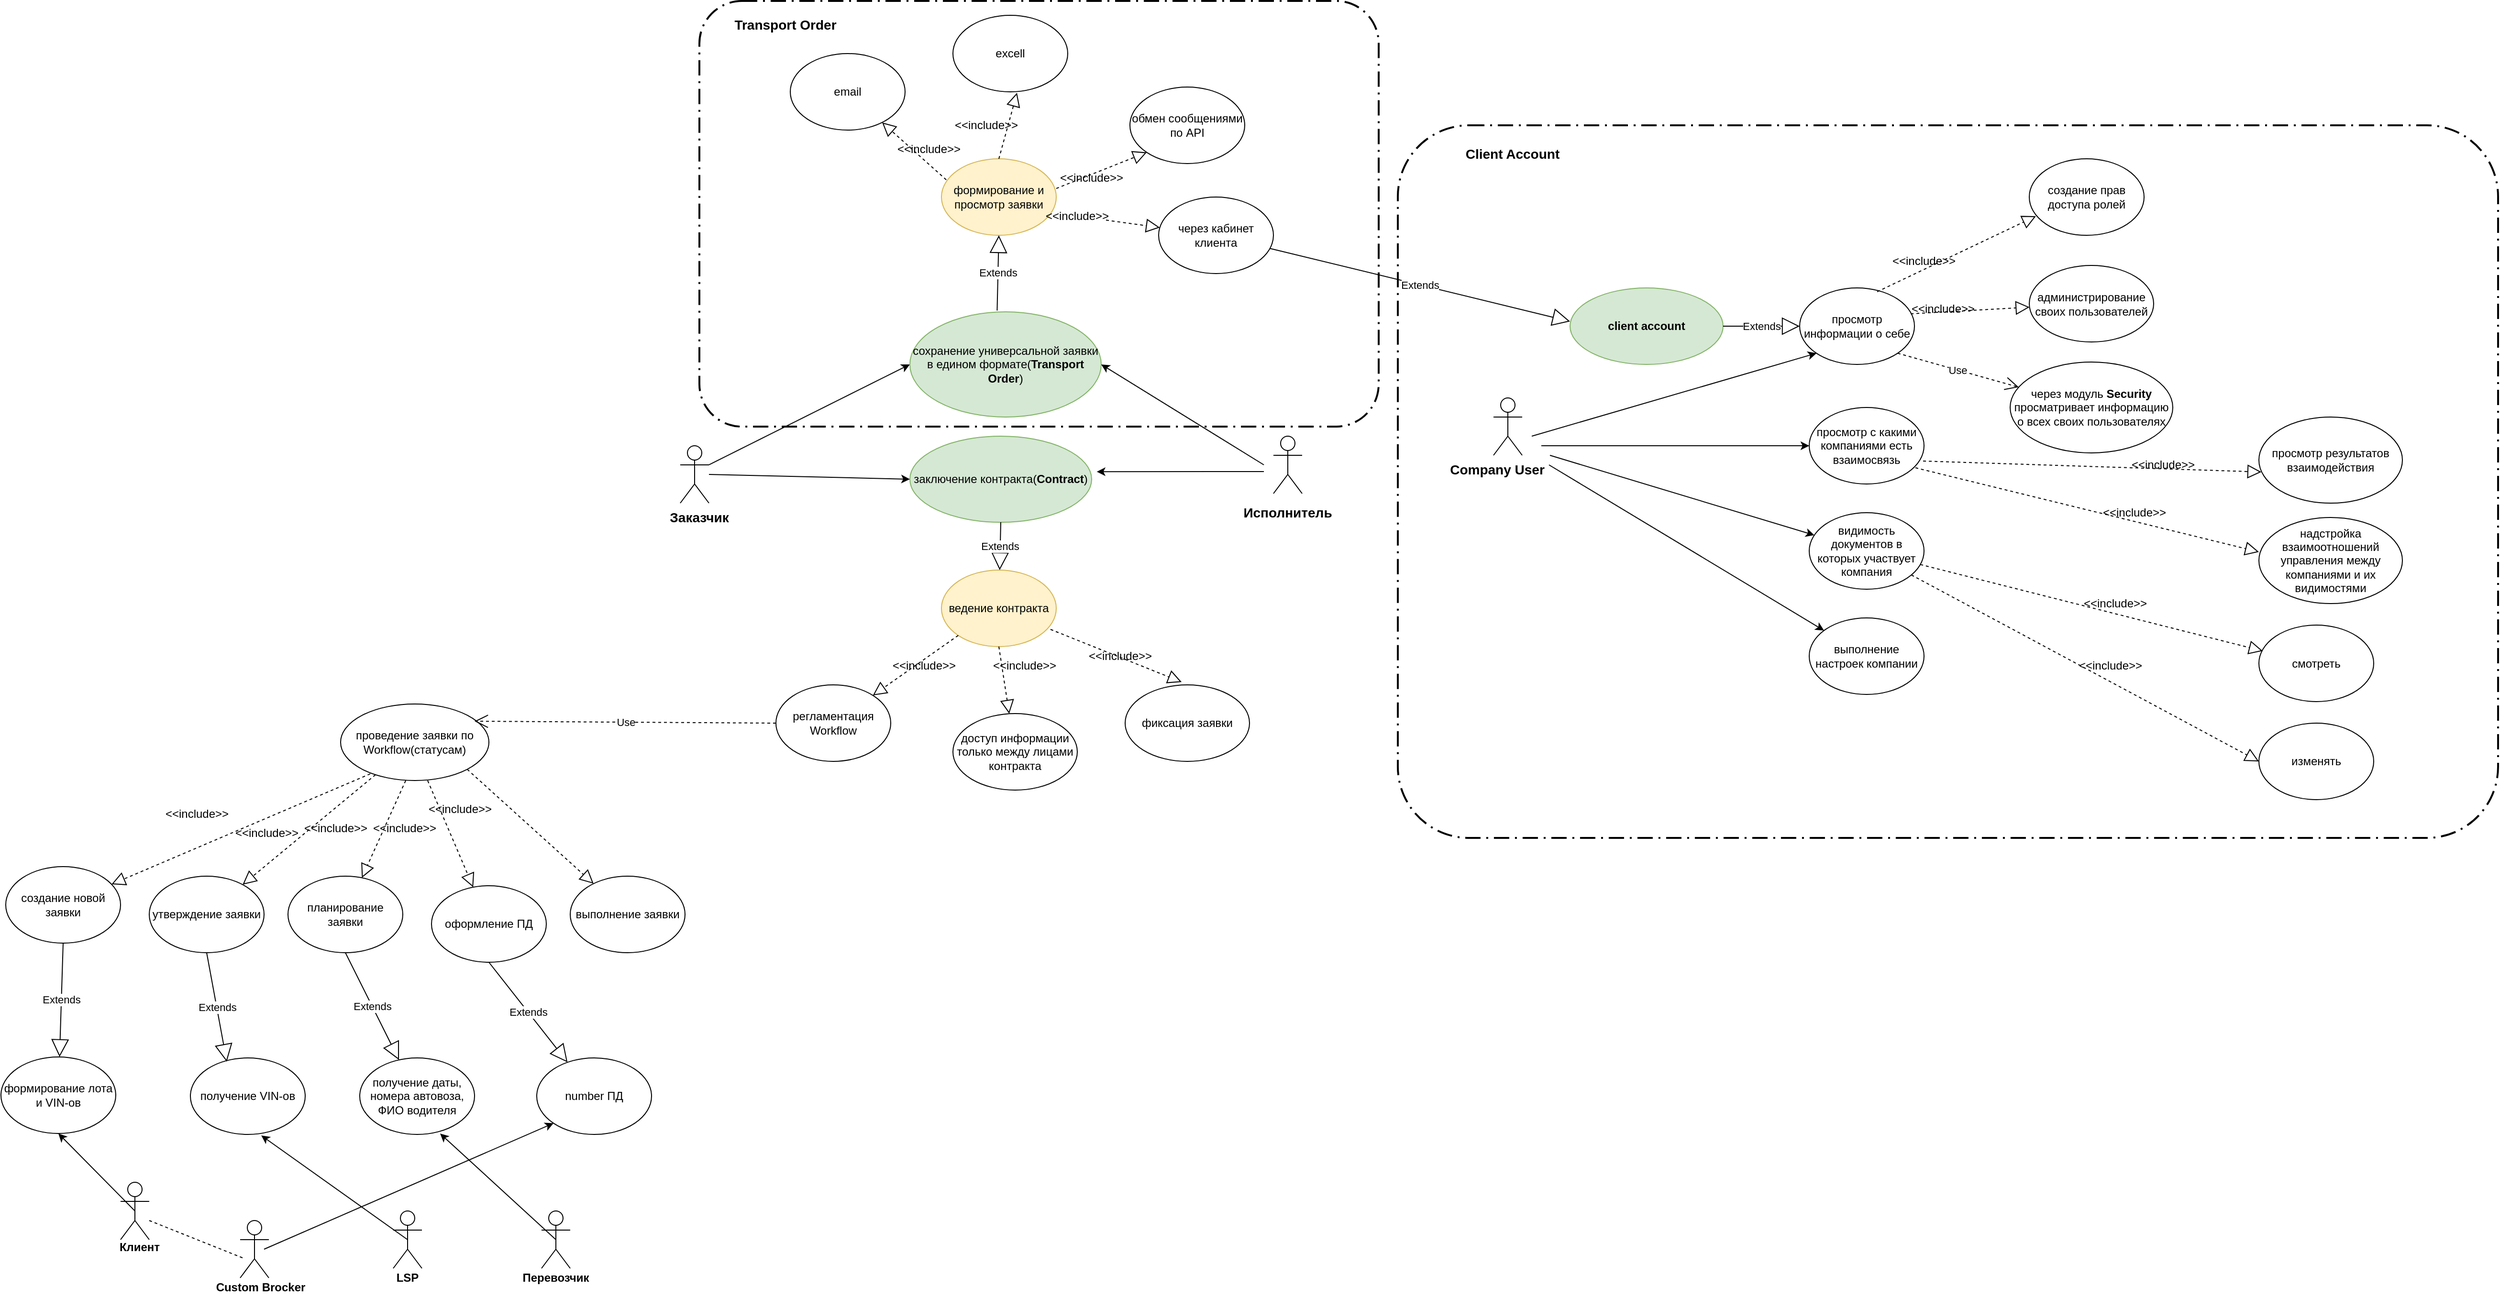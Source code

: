 <mxfile pages="1" version="11.2.4" type="github"><diagram id="C6Fg2NXUSFVUygiS9ZsN" name="Page-1"><mxGraphModel dx="2249" dy="1916" grid="1" gridSize="10" guides="1" tooltips="1" connect="1" arrows="1" fold="1" page="1" pageScale="1" pageWidth="827" pageHeight="1169" math="0" shadow="0"><root><mxCell id="0"/><mxCell id="1" parent="0"/><mxCell id="0U8aigHpky5K89LQjDXN-1" value="Actor" style="shape=umlActor;verticalLabelPosition=bottom;labelBackgroundColor=#ffffff;verticalAlign=top;html=1;outlineConnect=0;noLabel=1;" parent="1" vertex="1"><mxGeometry x="80" y="140" width="30" height="60" as="geometry"/></mxCell><mxCell id="0U8aigHpky5K89LQjDXN-2" value="Actor" style="shape=umlActor;verticalLabelPosition=bottom;labelBackgroundColor=#ffffff;verticalAlign=top;html=1;outlineConnect=0;noLabel=1;" parent="1" vertex="1"><mxGeometry x="700" y="130" width="30" height="60" as="geometry"/></mxCell><mxCell id="0U8aigHpky5K89LQjDXN-4" value="&lt;b&gt;&lt;font style=&quot;font-size: 14px&quot;&gt;Заказчик&lt;/font&gt;&lt;/b&gt;" style="text;html=1;strokeColor=none;fillColor=none;align=center;verticalAlign=middle;whiteSpace=wrap;rounded=0;" parent="1" vertex="1"><mxGeometry x="80" y="205" width="40" height="20" as="geometry"/></mxCell><mxCell id="0U8aigHpky5K89LQjDXN-5" value="&lt;font style=&quot;font-size: 14px&quot;&gt;&lt;b&gt;Исполнитель&lt;/b&gt;&lt;/font&gt;" style="text;html=1;strokeColor=none;fillColor=none;align=center;verticalAlign=middle;whiteSpace=wrap;rounded=0;" parent="1" vertex="1"><mxGeometry x="695" y="200" width="40" height="20" as="geometry"/></mxCell><mxCell id="0U8aigHpky5K89LQjDXN-6" value="заключение контракта(&lt;b&gt;Contract&lt;/b&gt;)" style="ellipse;whiteSpace=wrap;html=1;fillColor=#d5e8d4;strokeColor=#82b366;" parent="1" vertex="1"><mxGeometry x="320" y="130" width="190" height="90" as="geometry"/></mxCell><mxCell id="0U8aigHpky5K89LQjDXN-7" value="" style="endArrow=classic;html=1;entryX=0;entryY=0.5;entryDx=0;entryDy=0;" parent="1" target="0U8aigHpky5K89LQjDXN-6" edge="1"><mxGeometry width="50" height="50" relative="1" as="geometry"><mxPoint x="110" y="170" as="sourcePoint"/><mxPoint x="290" y="150" as="targetPoint"/></mxGeometry></mxCell><mxCell id="0U8aigHpky5K89LQjDXN-8" value="" style="endArrow=classic;html=1;entryX=1.028;entryY=0.413;entryDx=0;entryDy=0;entryPerimeter=0;" parent="1" target="0U8aigHpky5K89LQjDXN-6" edge="1"><mxGeometry width="50" height="50" relative="1" as="geometry"><mxPoint x="690" y="167" as="sourcePoint"/><mxPoint x="580" y="140" as="targetPoint"/></mxGeometry></mxCell><mxCell id="0U8aigHpky5K89LQjDXN-9" value="ведение контракта" style="ellipse;whiteSpace=wrap;html=1;fillColor=#fff2cc;strokeColor=#d6b656;" parent="1" vertex="1"><mxGeometry x="353" y="270" width="120" height="80" as="geometry"/></mxCell><mxCell id="0U8aigHpky5K89LQjDXN-11" value="регламентация Workflow" style="ellipse;whiteSpace=wrap;html=1;" parent="1" vertex="1"><mxGeometry x="180" y="390" width="120" height="80" as="geometry"/></mxCell><mxCell id="0U8aigHpky5K89LQjDXN-14" value="доступ информации только между лицами контракта" style="ellipse;whiteSpace=wrap;html=1;" parent="1" vertex="1"><mxGeometry x="365" y="420" width="130" height="80" as="geometry"/></mxCell><mxCell id="0U8aigHpky5K89LQjDXN-16" value="" style="endArrow=classic;html=1;exitX=1;exitY=0.333;exitDx=0;exitDy=0;exitPerimeter=0;entryX=0;entryY=0.5;entryDx=0;entryDy=0;" parent="1" source="0U8aigHpky5K89LQjDXN-1" target="0U8aigHpky5K89LQjDXN-17" edge="1"><mxGeometry width="50" height="50" relative="1" as="geometry"><mxPoint x="230" y="100" as="sourcePoint"/><mxPoint x="280" y="50" as="targetPoint"/></mxGeometry></mxCell><mxCell id="0U8aigHpky5K89LQjDXN-17" value="сохранение универсальной заявки в едином формате(&lt;b&gt;Transport Order&lt;/b&gt;)" style="ellipse;whiteSpace=wrap;html=1;fillColor=#d5e8d4;strokeColor=#82b366;" parent="1" vertex="1"><mxGeometry x="320" width="200" height="110" as="geometry"/></mxCell><mxCell id="0U8aigHpky5K89LQjDXN-19" value="" style="endArrow=classic;html=1;entryX=1;entryY=0.5;entryDx=0;entryDy=0;" parent="1" target="0U8aigHpky5K89LQjDXN-17" edge="1"><mxGeometry width="50" height="50" relative="1" as="geometry"><mxPoint x="690" y="160" as="sourcePoint"/><mxPoint x="510" y="80" as="targetPoint"/></mxGeometry></mxCell><mxCell id="0U8aigHpky5K89LQjDXN-21" value="формирование и просмотр заявки" style="ellipse;whiteSpace=wrap;html=1;fillColor=#fff2cc;strokeColor=#d6b656;" parent="1" vertex="1"><mxGeometry x="353" y="-160" width="120" height="80" as="geometry"/></mxCell><mxCell id="0U8aigHpky5K89LQjDXN-25" value="email" style="ellipse;whiteSpace=wrap;html=1;" parent="1" vertex="1"><mxGeometry x="195" y="-270" width="120" height="80" as="geometry"/></mxCell><mxCell id="0U8aigHpky5K89LQjDXN-26" value="excell" style="ellipse;whiteSpace=wrap;html=1;" parent="1" vertex="1"><mxGeometry x="365" y="-310" width="120" height="80" as="geometry"/></mxCell><mxCell id="0U8aigHpky5K89LQjDXN-27" value="обмен сообщениями по API" style="ellipse;whiteSpace=wrap;html=1;" parent="1" vertex="1"><mxGeometry x="550" y="-235" width="120" height="80" as="geometry"/></mxCell><mxCell id="0U8aigHpky5K89LQjDXN-31" value="&amp;lt;&amp;lt;include&amp;gt;&amp;gt;" style="text;html=1;strokeColor=none;fillColor=none;align=center;verticalAlign=middle;whiteSpace=wrap;rounded=0;" parent="1" vertex="1"><mxGeometry x="320" y="-180" width="40" height="20" as="geometry"/></mxCell><mxCell id="0U8aigHpky5K89LQjDXN-32" value="&amp;lt;&amp;lt;include&amp;gt;&amp;gt;" style="text;html=1;strokeColor=none;fillColor=none;align=center;verticalAlign=middle;whiteSpace=wrap;rounded=0;" parent="1" vertex="1"><mxGeometry x="490" y="-150" width="40" height="20" as="geometry"/></mxCell><mxCell id="0U8aigHpky5K89LQjDXN-30" value="&amp;lt;&amp;lt;include&amp;gt;&amp;gt;" style="text;html=1;strokeColor=none;fillColor=none;align=center;verticalAlign=middle;whiteSpace=wrap;rounded=0;" parent="1" vertex="1"><mxGeometry x="380" y="-205" width="40" height="20" as="geometry"/></mxCell><mxCell id="0U8aigHpky5K89LQjDXN-34" value="&amp;lt;&amp;lt;include&amp;gt;&amp;gt;" style="text;html=1;strokeColor=none;fillColor=none;align=center;verticalAlign=middle;whiteSpace=wrap;rounded=0;" parent="1" vertex="1"><mxGeometry x="315" y="360" width="40" height="20" as="geometry"/></mxCell><mxCell id="0U8aigHpky5K89LQjDXN-35" value="&amp;lt;&amp;lt;include&amp;gt;&amp;gt;" style="text;html=1;strokeColor=none;fillColor=none;align=center;verticalAlign=middle;whiteSpace=wrap;rounded=0;" parent="1" vertex="1"><mxGeometry x="420" y="360" width="40" height="20" as="geometry"/></mxCell><mxCell id="0U8aigHpky5K89LQjDXN-48" value="&lt;span style=&quot;white-space: normal&quot;&gt;проведение заявки по Workflow(статусам)&lt;/span&gt;" style="ellipse;whiteSpace=wrap;html=1;" parent="1" vertex="1"><mxGeometry x="-275" y="410" width="155" height="80" as="geometry"/></mxCell><mxCell id="0U8aigHpky5K89LQjDXN-50" value="фиксация заявки" style="ellipse;whiteSpace=wrap;html=1;" parent="1" vertex="1"><mxGeometry x="545" y="390" width="130" height="80" as="geometry"/></mxCell><mxCell id="0U8aigHpky5K89LQjDXN-51" value="&amp;lt;&amp;lt;include&amp;gt;&amp;gt;" style="text;html=1;strokeColor=none;fillColor=none;align=center;verticalAlign=middle;whiteSpace=wrap;rounded=0;" parent="1" vertex="1"><mxGeometry x="520" y="350" width="40" height="20" as="geometry"/></mxCell><mxCell id="0U8aigHpky5K89LQjDXN-61" value="Use" style="endArrow=open;endSize=12;dashed=1;html=1;exitX=0;exitY=0.5;exitDx=0;exitDy=0;entryX=0.903;entryY=0.225;entryDx=0;entryDy=0;entryPerimeter=0;" parent="1" source="0U8aigHpky5K89LQjDXN-11" target="0U8aigHpky5K89LQjDXN-48" edge="1"><mxGeometry width="160" relative="1" as="geometry"><mxPoint x="390" y="690" as="sourcePoint"/><mxPoint x="120" y="500" as="targetPoint"/></mxGeometry></mxCell><mxCell id="0U8aigHpky5K89LQjDXN-69" value="" style="endArrow=block;dashed=1;endFill=0;endSize=12;html=1;exitX=0.5;exitY=1;exitDx=0;exitDy=0;" parent="1" source="0U8aigHpky5K89LQjDXN-9" target="0U8aigHpky5K89LQjDXN-14" edge="1"><mxGeometry width="160" relative="1" as="geometry"><mxPoint x="450" y="370" as="sourcePoint"/><mxPoint x="610" y="370" as="targetPoint"/></mxGeometry></mxCell><mxCell id="0U8aigHpky5K89LQjDXN-71" value="" style="endArrow=block;dashed=1;endFill=0;endSize=12;html=1;exitX=0;exitY=1;exitDx=0;exitDy=0;" parent="1" source="0U8aigHpky5K89LQjDXN-9" target="0U8aigHpky5K89LQjDXN-11" edge="1"><mxGeometry width="160" relative="1" as="geometry"><mxPoint x="230" y="340" as="sourcePoint"/><mxPoint x="390" y="340" as="targetPoint"/></mxGeometry></mxCell><mxCell id="0U8aigHpky5K89LQjDXN-75" value="Extends" style="endArrow=block;endSize=16;endFill=0;html=1;exitX=0.456;exitY=-0.012;exitDx=0;exitDy=0;exitPerimeter=0;entryX=0.5;entryY=1;entryDx=0;entryDy=0;" parent="1" source="0U8aigHpky5K89LQjDXN-17" target="0U8aigHpky5K89LQjDXN-21" edge="1"><mxGeometry width="160" relative="1" as="geometry"><mxPoint x="430" y="-20" as="sourcePoint"/><mxPoint x="590" y="-20" as="targetPoint"/></mxGeometry></mxCell><mxCell id="0U8aigHpky5K89LQjDXN-76" value="Extends" style="endArrow=block;endSize=16;endFill=0;html=1;exitX=0.5;exitY=1;exitDx=0;exitDy=0;" parent="1" source="0U8aigHpky5K89LQjDXN-6" target="0U8aigHpky5K89LQjDXN-9" edge="1"><mxGeometry width="160" relative="1" as="geometry"><mxPoint x="480" y="250" as="sourcePoint"/><mxPoint x="640" y="250" as="targetPoint"/></mxGeometry></mxCell><mxCell id="0U8aigHpky5K89LQjDXN-77" value="" style="endArrow=block;dashed=1;endFill=0;endSize=12;html=1;exitX=1;exitY=0.388;exitDx=0;exitDy=0;exitPerimeter=0;entryX=0;entryY=1;entryDx=0;entryDy=0;" parent="1" source="0U8aigHpky5K89LQjDXN-21" target="0U8aigHpky5K89LQjDXN-27" edge="1"><mxGeometry width="160" relative="1" as="geometry"><mxPoint x="550" y="-80" as="sourcePoint"/><mxPoint x="710" y="-80" as="targetPoint"/></mxGeometry></mxCell><mxCell id="0U8aigHpky5K89LQjDXN-78" value="" style="endArrow=block;dashed=1;endFill=0;endSize=12;html=1;exitX=0.5;exitY=0;exitDx=0;exitDy=0;entryX=0.558;entryY=1.013;entryDx=0;entryDy=0;entryPerimeter=0;" parent="1" source="0U8aigHpky5K89LQjDXN-21" target="0U8aigHpky5K89LQjDXN-26" edge="1"><mxGeometry width="160" relative="1" as="geometry"><mxPoint x="460" y="-190" as="sourcePoint"/><mxPoint x="620" y="-190" as="targetPoint"/></mxGeometry></mxCell><mxCell id="0U8aigHpky5K89LQjDXN-84" value="планирование заявки" style="ellipse;whiteSpace=wrap;html=1;" parent="1" vertex="1"><mxGeometry x="-330" y="590" width="120" height="80" as="geometry"/></mxCell><mxCell id="0U8aigHpky5K89LQjDXN-86" value="утверждение заявки" style="ellipse;whiteSpace=wrap;html=1;" parent="1" vertex="1"><mxGeometry x="-475" y="590" width="120" height="80" as="geometry"/></mxCell><mxCell id="0U8aigHpky5K89LQjDXN-87" value="оформление ПД" style="ellipse;whiteSpace=wrap;html=1;" parent="1" vertex="1"><mxGeometry x="-180" y="600" width="120" height="80" as="geometry"/></mxCell><mxCell id="0U8aigHpky5K89LQjDXN-90" value="создание новой заявки" style="ellipse;whiteSpace=wrap;html=1;" parent="1" vertex="1"><mxGeometry x="-625" y="580" width="120" height="80" as="geometry"/></mxCell><mxCell id="0U8aigHpky5K89LQjDXN-92" value="выполнение заявки" style="ellipse;whiteSpace=wrap;html=1;" parent="1" vertex="1"><mxGeometry x="-35" y="590" width="120" height="80" as="geometry"/></mxCell><mxCell id="0U8aigHpky5K89LQjDXN-93" value="" style="endArrow=block;dashed=1;endFill=0;endSize=12;html=1;exitX=0.95;exitY=0.775;exitDx=0;exitDy=0;exitPerimeter=0;entryX=0.454;entryY=-0.037;entryDx=0;entryDy=0;entryPerimeter=0;" parent="1" source="0U8aigHpky5K89LQjDXN-9" target="0U8aigHpky5K89LQjDXN-50" edge="1"><mxGeometry width="160" relative="1" as="geometry"><mxPoint x="510" y="360" as="sourcePoint"/><mxPoint x="670" y="360" as="targetPoint"/></mxGeometry></mxCell><mxCell id="0U8aigHpky5K89LQjDXN-94" value="Actor" style="shape=umlActor;verticalLabelPosition=bottom;labelBackgroundColor=#ffffff;verticalAlign=top;html=1;noLabel=1;" parent="1" vertex="1"><mxGeometry x="-505" y="910" width="30" height="60" as="geometry"/></mxCell><mxCell id="0U8aigHpky5K89LQjDXN-95" value="Actor" style="shape=umlActor;verticalLabelPosition=bottom;labelBackgroundColor=#ffffff;verticalAlign=top;html=1;noLabel=1;" parent="1" vertex="1"><mxGeometry x="-220" y="940" width="30" height="60" as="geometry"/></mxCell><mxCell id="0U8aigHpky5K89LQjDXN-96" value="Actor" style="shape=umlActor;verticalLabelPosition=bottom;labelBackgroundColor=#ffffff;verticalAlign=top;html=1;noLabel=1;" parent="1" vertex="1"><mxGeometry x="-65" y="940" width="30" height="60" as="geometry"/></mxCell><mxCell id="0U8aigHpky5K89LQjDXN-97" value="&lt;b&gt;Клиент&lt;/b&gt;" style="text;html=1;strokeColor=none;fillColor=none;align=center;verticalAlign=middle;whiteSpace=wrap;rounded=0;" parent="1" vertex="1"><mxGeometry x="-535" y="968" width="100" height="20" as="geometry"/></mxCell><mxCell id="0U8aigHpky5K89LQjDXN-98" value="&lt;b&gt;LSP&lt;/b&gt;" style="text;html=1;strokeColor=none;fillColor=none;align=center;verticalAlign=middle;whiteSpace=wrap;rounded=0;" parent="1" vertex="1"><mxGeometry x="-230" y="1000" width="50" height="20" as="geometry"/></mxCell><mxCell id="0U8aigHpky5K89LQjDXN-99" value="&lt;b&gt;Перевозчик&lt;/b&gt;" style="text;html=1;strokeColor=none;fillColor=none;align=center;verticalAlign=middle;whiteSpace=wrap;rounded=0;" parent="1" vertex="1"><mxGeometry x="-85" y="1000" width="70" height="20" as="geometry"/></mxCell><mxCell id="0U8aigHpky5K89LQjDXN-101" value="формирование лота и VIN-ов" style="ellipse;whiteSpace=wrap;html=1;" parent="1" vertex="1"><mxGeometry x="-630" y="779" width="120" height="80" as="geometry"/></mxCell><mxCell id="0U8aigHpky5K89LQjDXN-102" value="Extends" style="endArrow=block;endSize=16;endFill=0;html=1;exitX=0.5;exitY=1;exitDx=0;exitDy=0;" parent="1" source="0U8aigHpky5K89LQjDXN-90" target="0U8aigHpky5K89LQjDXN-101" edge="1"><mxGeometry width="160" relative="1" as="geometry"><mxPoint x="-585" y="740" as="sourcePoint"/><mxPoint x="-425" y="740" as="targetPoint"/></mxGeometry></mxCell><mxCell id="0U8aigHpky5K89LQjDXN-106" value="" style="endArrow=classic;html=1;entryX=0.5;entryY=1;entryDx=0;entryDy=0;exitX=0.5;exitY=0.5;exitDx=0;exitDy=0;exitPerimeter=0;" parent="1" source="0U8aigHpky5K89LQjDXN-94" target="0U8aigHpky5K89LQjDXN-101" edge="1"><mxGeometry width="50" height="50" relative="1" as="geometry"><mxPoint x="-505" y="1000" as="sourcePoint"/><mxPoint x="-555" y="950" as="targetPoint"/></mxGeometry></mxCell><mxCell id="0U8aigHpky5K89LQjDXN-111" value="получение VIN-ов" style="ellipse;whiteSpace=wrap;html=1;" parent="1" vertex="1"><mxGeometry x="-432" y="780" width="120" height="80" as="geometry"/></mxCell><mxCell id="0U8aigHpky5K89LQjDXN-112" value="" style="endArrow=classic;html=1;entryX=0.617;entryY=1.013;entryDx=0;entryDy=0;entryPerimeter=0;exitX=0.5;exitY=0.5;exitDx=0;exitDy=0;exitPerimeter=0;" parent="1" source="0U8aigHpky5K89LQjDXN-95" target="0U8aigHpky5K89LQjDXN-111" edge="1"><mxGeometry width="50" height="50" relative="1" as="geometry"><mxPoint x="-245" y="970" as="sourcePoint"/><mxPoint x="-355" y="920" as="targetPoint"/></mxGeometry></mxCell><mxCell id="0U8aigHpky5K89LQjDXN-113" value="Extends" style="endArrow=block;endSize=16;endFill=0;html=1;exitX=0.5;exitY=1;exitDx=0;exitDy=0;entryX=0.317;entryY=0.05;entryDx=0;entryDy=0;entryPerimeter=0;" parent="1" source="0U8aigHpky5K89LQjDXN-86" target="0U8aigHpky5K89LQjDXN-111" edge="1"><mxGeometry width="160" relative="1" as="geometry"><mxPoint x="-135" y="800" as="sourcePoint"/><mxPoint x="-138.742" y="919.009" as="targetPoint"/></mxGeometry></mxCell><mxCell id="0U8aigHpky5K89LQjDXN-114" value="получение даты, номера автовоза, ФИО водителя" style="ellipse;whiteSpace=wrap;html=1;" parent="1" vertex="1"><mxGeometry x="-255" y="780" width="120" height="80" as="geometry"/></mxCell><mxCell id="0U8aigHpky5K89LQjDXN-115" value="Extends" style="endArrow=block;endSize=16;endFill=0;html=1;exitX=0.5;exitY=1;exitDx=0;exitDy=0;" parent="1" source="0U8aigHpky5K89LQjDXN-84" target="0U8aigHpky5K89LQjDXN-114" edge="1"><mxGeometry width="160" relative="1" as="geometry"><mxPoint x="-255" y="750" as="sourcePoint"/><mxPoint x="-95" y="750" as="targetPoint"/></mxGeometry></mxCell><mxCell id="0U8aigHpky5K89LQjDXN-116" value="" style="endArrow=classic;html=1;entryX=0.7;entryY=0.988;entryDx=0;entryDy=0;entryPerimeter=0;exitX=0.5;exitY=0.5;exitDx=0;exitDy=0;exitPerimeter=0;" parent="1" source="0U8aigHpky5K89LQjDXN-96" target="0U8aigHpky5K89LQjDXN-114" edge="1"><mxGeometry width="50" height="50" relative="1" as="geometry"><mxPoint x="-55" y="1010" as="sourcePoint"/><mxPoint x="-115" y="950" as="targetPoint"/></mxGeometry></mxCell><mxCell id="0U8aigHpky5K89LQjDXN-117" value="Actor" style="shape=umlActor;verticalLabelPosition=bottom;labelBackgroundColor=#ffffff;verticalAlign=top;html=1;noLabel=1;" parent="1" vertex="1"><mxGeometry x="-380" y="950" width="30" height="60" as="geometry"/></mxCell><mxCell id="0U8aigHpky5K89LQjDXN-124" value="" style="endArrow=none;dashed=1;html=1;" parent="1" edge="1"><mxGeometry width="50" height="50" relative="1" as="geometry"><mxPoint x="-475" y="950" as="sourcePoint"/><mxPoint x="-375" y="990" as="targetPoint"/></mxGeometry></mxCell><mxCell id="0U8aigHpky5K89LQjDXN-136" value="&lt;b&gt;Custom Brocker&lt;/b&gt;" style="text;html=1;strokeColor=none;fillColor=none;align=center;verticalAlign=middle;whiteSpace=wrap;rounded=0;" parent="1" vertex="1"><mxGeometry x="-412" y="1010" width="107" height="20" as="geometry"/></mxCell><mxCell id="0U8aigHpky5K89LQjDXN-137" value="number ПД" style="ellipse;whiteSpace=wrap;html=1;" parent="1" vertex="1"><mxGeometry x="-70" y="780" width="120" height="80" as="geometry"/></mxCell><mxCell id="0U8aigHpky5K89LQjDXN-138" value="Extends" style="endArrow=block;endSize=16;endFill=0;html=1;exitX=0.5;exitY=1;exitDx=0;exitDy=0;" parent="1" source="0U8aigHpky5K89LQjDXN-87" target="0U8aigHpky5K89LQjDXN-137" edge="1"><mxGeometry width="160" relative="1" as="geometry"><mxPoint x="-260" y="680" as="sourcePoint"/><mxPoint x="-203.974" y="792.053" as="targetPoint"/></mxGeometry></mxCell><mxCell id="0U8aigHpky5K89LQjDXN-139" value="" style="endArrow=classic;html=1;entryX=0;entryY=1;entryDx=0;entryDy=0;" parent="1" target="0U8aigHpky5K89LQjDXN-137" edge="1"><mxGeometry width="50" height="50" relative="1" as="geometry"><mxPoint x="-355" y="980" as="sourcePoint"/><mxPoint x="-85" y="850" as="targetPoint"/></mxGeometry></mxCell><mxCell id="0U8aigHpky5K89LQjDXN-140" value="" style="endArrow=block;dashed=1;endFill=0;endSize=12;html=1;exitX=0.2;exitY=0.913;exitDx=0;exitDy=0;exitPerimeter=0;" parent="1" source="0U8aigHpky5K89LQjDXN-48" target="0U8aigHpky5K89LQjDXN-90" edge="1"><mxGeometry width="160" relative="1" as="geometry"><mxPoint x="-395" y="520" as="sourcePoint"/><mxPoint x="-235" y="520" as="targetPoint"/></mxGeometry></mxCell><mxCell id="0U8aigHpky5K89LQjDXN-141" value="" style="endArrow=block;dashed=1;endFill=0;endSize=12;html=1;" parent="1" source="0U8aigHpky5K89LQjDXN-48" target="0U8aigHpky5K89LQjDXN-86" edge="1"><mxGeometry width="160" relative="1" as="geometry"><mxPoint x="-375" y="540" as="sourcePoint"/><mxPoint x="-215" y="540" as="targetPoint"/></mxGeometry></mxCell><mxCell id="0U8aigHpky5K89LQjDXN-142" value="" style="endArrow=block;dashed=1;endFill=0;endSize=12;html=1;exitX=0.439;exitY=1;exitDx=0;exitDy=0;exitPerimeter=0;" parent="1" source="0U8aigHpky5K89LQjDXN-48" target="0U8aigHpky5K89LQjDXN-84" edge="1"><mxGeometry width="160" relative="1" as="geometry"><mxPoint x="-225" y="550" as="sourcePoint"/><mxPoint x="-65" y="550" as="targetPoint"/></mxGeometry></mxCell><mxCell id="0U8aigHpky5K89LQjDXN-143" value="" style="endArrow=block;dashed=1;endFill=0;endSize=12;html=1;exitX=0.587;exitY=1;exitDx=0;exitDy=0;exitPerimeter=0;" parent="1" source="0U8aigHpky5K89LQjDXN-48" target="0U8aigHpky5K89LQjDXN-87" edge="1"><mxGeometry width="160" relative="1" as="geometry"><mxPoint x="-185" y="550" as="sourcePoint"/><mxPoint x="-25" y="550" as="targetPoint"/></mxGeometry></mxCell><mxCell id="0U8aigHpky5K89LQjDXN-144" value="" style="endArrow=block;dashed=1;endFill=0;endSize=12;html=1;exitX=1;exitY=1;exitDx=0;exitDy=0;" parent="1" source="0U8aigHpky5K89LQjDXN-48" target="0U8aigHpky5K89LQjDXN-92" edge="1"><mxGeometry width="160" relative="1" as="geometry"><mxPoint x="-95" y="550" as="sourcePoint"/><mxPoint x="65" y="550" as="targetPoint"/></mxGeometry></mxCell><mxCell id="0U8aigHpky5K89LQjDXN-145" value="&amp;lt;&amp;lt;include&amp;gt;&amp;gt;" style="text;html=1;strokeColor=none;fillColor=none;align=center;verticalAlign=middle;whiteSpace=wrap;rounded=0;" parent="1" vertex="1"><mxGeometry x="-300" y="530" width="40" height="20" as="geometry"/></mxCell><mxCell id="0U8aigHpky5K89LQjDXN-146" value="&amp;lt;&amp;lt;include&amp;gt;&amp;gt;" style="text;html=1;strokeColor=none;fillColor=none;align=center;verticalAlign=middle;whiteSpace=wrap;rounded=0;" parent="1" vertex="1"><mxGeometry x="-228" y="530" width="40" height="20" as="geometry"/></mxCell><mxCell id="0U8aigHpky5K89LQjDXN-147" value="&amp;lt;&amp;lt;include&amp;gt;&amp;gt;" style="text;html=1;strokeColor=none;fillColor=none;align=center;verticalAlign=middle;whiteSpace=wrap;rounded=0;" parent="1" vertex="1"><mxGeometry x="-170" y="510" width="40" height="20" as="geometry"/></mxCell><mxCell id="0U8aigHpky5K89LQjDXN-148" value="&amp;lt;&amp;lt;include&amp;gt;&amp;gt;" style="text;html=1;strokeColor=none;fillColor=none;align=center;verticalAlign=middle;whiteSpace=wrap;rounded=0;" parent="1" vertex="1"><mxGeometry x="-372" y="535" width="40" height="20" as="geometry"/></mxCell><mxCell id="0U8aigHpky5K89LQjDXN-149" value="&amp;lt;&amp;lt;include&amp;gt;&amp;gt;" style="text;html=1;strokeColor=none;fillColor=none;align=center;verticalAlign=middle;whiteSpace=wrap;rounded=0;" parent="1" vertex="1"><mxGeometry x="-445" y="515" width="40" height="20" as="geometry"/></mxCell><mxCell id="0U8aigHpky5K89LQjDXN-151" value="" style="endArrow=block;dashed=1;endFill=0;endSize=12;html=1;exitX=0.042;exitY=0.275;exitDx=0;exitDy=0;entryX=0.8;entryY=0.9;entryDx=0;entryDy=0;entryPerimeter=0;exitPerimeter=0;" parent="1" source="0U8aigHpky5K89LQjDXN-21" target="0U8aigHpky5K89LQjDXN-25" edge="1"><mxGeometry width="160" relative="1" as="geometry"><mxPoint x="220" y="-90" as="sourcePoint"/><mxPoint x="238.96" y="-158.96" as="targetPoint"/></mxGeometry></mxCell><mxCell id="EOPdCmbUBt__XyWSiRzv-1" value="" style="rounded=1;arcSize=10;dashed=1;strokeColor=#000000;fillColor=none;gradientColor=none;dashPattern=8 3 1 3;strokeWidth=2;" vertex="1" parent="1"><mxGeometry x="100" y="-325" width="710" height="445" as="geometry"/></mxCell><mxCell id="EOPdCmbUBt__XyWSiRzv-2" value="через кабинет клиента" style="ellipse;whiteSpace=wrap;html=1;" vertex="1" parent="1"><mxGeometry x="580" y="-120" width="120" height="80" as="geometry"/></mxCell><mxCell id="EOPdCmbUBt__XyWSiRzv-4" value="" style="endArrow=block;dashed=1;endFill=0;endSize=12;html=1;" edge="1" parent="1" source="EOPdCmbUBt__XyWSiRzv-9" target="EOPdCmbUBt__XyWSiRzv-2"><mxGeometry width="160" relative="1" as="geometry"><mxPoint x="310" y="-110" as="sourcePoint"/><mxPoint x="242.96" y="-170" as="targetPoint"/></mxGeometry></mxCell><mxCell id="EOPdCmbUBt__XyWSiRzv-12" style="edgeStyle=orthogonalEdgeStyle;rounded=0;orthogonalLoop=1;jettySize=auto;html=1;exitX=0.5;exitY=1;exitDx=0;exitDy=0;" edge="1" parent="1"><mxGeometry relative="1" as="geometry"><mxPoint x="295" y="-103" as="sourcePoint"/><mxPoint x="295" y="-103" as="targetPoint"/></mxGeometry></mxCell><mxCell id="EOPdCmbUBt__XyWSiRzv-16" style="edgeStyle=orthogonalEdgeStyle;rounded=0;orthogonalLoop=1;jettySize=auto;html=1;exitX=0.5;exitY=1;exitDx=0;exitDy=0;" edge="1" parent="1" source="EOPdCmbUBt__XyWSiRzv-9" target="EOPdCmbUBt__XyWSiRzv-9"><mxGeometry relative="1" as="geometry"/></mxCell><mxCell id="EOPdCmbUBt__XyWSiRzv-9" value="&amp;lt;&amp;lt;include&amp;gt;&amp;gt;" style="text;html=1;strokeColor=none;fillColor=none;align=center;verticalAlign=middle;whiteSpace=wrap;rounded=0;" vertex="1" parent="1"><mxGeometry x="465" y="-110" width="60" height="20" as="geometry"/></mxCell><mxCell id="EOPdCmbUBt__XyWSiRzv-22" value="Extends" style="endArrow=block;endSize=16;endFill=0;html=1;" edge="1" parent="1" source="EOPdCmbUBt__XyWSiRzv-2"><mxGeometry width="160" relative="1" as="geometry"><mxPoint x="860" y="-30" as="sourcePoint"/><mxPoint x="1010" y="10" as="targetPoint"/></mxGeometry></mxCell><mxCell id="EOPdCmbUBt__XyWSiRzv-23" value="&lt;b&gt;&lt;font style=&quot;font-size: 14px&quot;&gt;Transport Order&lt;/font&gt;&lt;/b&gt;" style="text;html=1;strokeColor=none;fillColor=none;align=center;verticalAlign=middle;whiteSpace=wrap;rounded=0;" vertex="1" parent="1"><mxGeometry x="120" y="-310" width="140" height="20" as="geometry"/></mxCell><mxCell id="EOPdCmbUBt__XyWSiRzv-27" style="edgeStyle=orthogonalEdgeStyle;rounded=0;orthogonalLoop=1;jettySize=auto;html=1;exitX=0.5;exitY=1;exitDx=0;exitDy=0;" edge="1" parent="1"><mxGeometry relative="1" as="geometry"><mxPoint x="100" y="226" as="sourcePoint"/><mxPoint x="100" y="226" as="targetPoint"/></mxGeometry></mxCell><mxCell id="EOPdCmbUBt__XyWSiRzv-30" value="&lt;b&gt;&lt;font style=&quot;font-size: 12px&quot;&gt;client account&lt;/font&gt;&lt;/b&gt;" style="ellipse;whiteSpace=wrap;html=1;fillColor=#d5e8d4;strokeColor=#82b366;" vertex="1" parent="1"><mxGeometry x="1010" y="-25" width="160" height="80" as="geometry"/></mxCell><mxCell id="EOPdCmbUBt__XyWSiRzv-31" value="Actor" style="shape=umlActor;verticalLabelPosition=bottom;labelBackgroundColor=#ffffff;verticalAlign=top;html=1;outlineConnect=0;noLabel=1;" vertex="1" parent="1"><mxGeometry x="930" y="90" width="30" height="60" as="geometry"/></mxCell><mxCell id="EOPdCmbUBt__XyWSiRzv-32" value="&lt;b&gt;&lt;font style=&quot;font-size: 14px&quot;&gt;Company User&lt;/font&gt;&lt;/b&gt;" style="text;html=1;strokeColor=none;fillColor=none;align=center;verticalAlign=middle;whiteSpace=wrap;rounded=0;" vertex="1" parent="1"><mxGeometry x="880" y="155" width="108" height="20" as="geometry"/></mxCell><mxCell id="EOPdCmbUBt__XyWSiRzv-34" value="" style="endArrow=classic;html=1;entryX=0;entryY=1;entryDx=0;entryDy=0;" edge="1" parent="1" target="EOPdCmbUBt__XyWSiRzv-35"><mxGeometry width="50" height="50" relative="1" as="geometry"><mxPoint x="970" y="130" as="sourcePoint"/><mxPoint x="1180" y="100" as="targetPoint"/></mxGeometry></mxCell><mxCell id="EOPdCmbUBt__XyWSiRzv-35" value="просмотр информации о себе" style="ellipse;whiteSpace=wrap;html=1;" vertex="1" parent="1"><mxGeometry x="1250" y="-25" width="120" height="80" as="geometry"/></mxCell><mxCell id="EOPdCmbUBt__XyWSiRzv-36" value="Extends" style="endArrow=block;endSize=16;endFill=0;html=1;exitX=1;exitY=0.5;exitDx=0;exitDy=0;" edge="1" parent="1" source="EOPdCmbUBt__XyWSiRzv-30" target="EOPdCmbUBt__XyWSiRzv-35"><mxGeometry width="160" relative="1" as="geometry"><mxPoint x="1050" y="-130" as="sourcePoint"/><mxPoint x="1363.635" y="-53.71" as="targetPoint"/></mxGeometry></mxCell><mxCell id="EOPdCmbUBt__XyWSiRzv-37" value="" style="endArrow=classic;html=1;" edge="1" parent="1" target="EOPdCmbUBt__XyWSiRzv-38"><mxGeometry width="50" height="50" relative="1" as="geometry"><mxPoint x="980" y="140" as="sourcePoint"/><mxPoint x="1190" y="150" as="targetPoint"/></mxGeometry></mxCell><mxCell id="EOPdCmbUBt__XyWSiRzv-38" value="просмотр с какими компаниями есть взаимосвязь" style="ellipse;whiteSpace=wrap;html=1;" vertex="1" parent="1"><mxGeometry x="1260" y="100" width="120" height="80" as="geometry"/></mxCell><mxCell id="EOPdCmbUBt__XyWSiRzv-39" value="видимость документов в которых участвует компания" style="ellipse;whiteSpace=wrap;html=1;" vertex="1" parent="1"><mxGeometry x="1260" y="210" width="120" height="80" as="geometry"/></mxCell><mxCell id="EOPdCmbUBt__XyWSiRzv-40" value="" style="endArrow=classic;html=1;" edge="1" parent="1" target="EOPdCmbUBt__XyWSiRzv-39"><mxGeometry width="50" height="50" relative="1" as="geometry"><mxPoint x="989" y="150" as="sourcePoint"/><mxPoint x="1150" y="220" as="targetPoint"/></mxGeometry></mxCell><mxCell id="EOPdCmbUBt__XyWSiRzv-41" value="выполнение настроек компании" style="ellipse;whiteSpace=wrap;html=1;" vertex="1" parent="1"><mxGeometry x="1260" y="320" width="120" height="80" as="geometry"/></mxCell><mxCell id="EOPdCmbUBt__XyWSiRzv-42" value="" style="endArrow=classic;html=1;exitX=1;exitY=0.25;exitDx=0;exitDy=0;" edge="1" parent="1" source="EOPdCmbUBt__XyWSiRzv-32" target="EOPdCmbUBt__XyWSiRzv-41"><mxGeometry width="50" height="50" relative="1" as="geometry"><mxPoint x="1110" y="330" as="sourcePoint"/><mxPoint x="1160" y="280" as="targetPoint"/></mxGeometry></mxCell><mxCell id="EOPdCmbUBt__XyWSiRzv-43" value="" style="endArrow=block;dashed=1;endFill=0;endSize=12;html=1;exitX=0.675;exitY=0.05;exitDx=0;exitDy=0;entryX=0.058;entryY=0.75;entryDx=0;entryDy=0;entryPerimeter=0;exitPerimeter=0;" edge="1" parent="1" source="EOPdCmbUBt__XyWSiRzv-35" target="EOPdCmbUBt__XyWSiRzv-46"><mxGeometry width="160" relative="1" as="geometry"><mxPoint x="1390" y="-90" as="sourcePoint"/><mxPoint x="1440" y="-90" as="targetPoint"/></mxGeometry></mxCell><mxCell id="EOPdCmbUBt__XyWSiRzv-44" value="" style="endArrow=block;dashed=1;endFill=0;endSize=12;html=1;exitX=0.967;exitY=0.338;exitDx=0;exitDy=0;exitPerimeter=0;" edge="1" parent="1" source="EOPdCmbUBt__XyWSiRzv-35" target="EOPdCmbUBt__XyWSiRzv-49"><mxGeometry width="160" relative="1" as="geometry"><mxPoint x="1460" y="-20" as="sourcePoint"/><mxPoint x="1500" y="-10" as="targetPoint"/></mxGeometry></mxCell><mxCell id="EOPdCmbUBt__XyWSiRzv-46" value="создание прав доступа ролей" style="ellipse;whiteSpace=wrap;html=1;" vertex="1" parent="1"><mxGeometry x="1490" y="-160" width="120" height="80" as="geometry"/></mxCell><mxCell id="EOPdCmbUBt__XyWSiRzv-49" value="администрирование своих пользователей" style="ellipse;whiteSpace=wrap;html=1;" vertex="1" parent="1"><mxGeometry x="1490" y="-48.5" width="130" height="80" as="geometry"/></mxCell><mxCell id="EOPdCmbUBt__XyWSiRzv-50" value="через модуль &lt;b&gt;Security &lt;/b&gt;просматривает информацию о всех своих пользователях" style="ellipse;whiteSpace=wrap;html=1;" vertex="1" parent="1"><mxGeometry x="1470" y="52.5" width="170" height="95" as="geometry"/></mxCell><mxCell id="EOPdCmbUBt__XyWSiRzv-51" value="&amp;lt;&amp;lt;include&amp;gt;&amp;gt;" style="text;html=1;strokeColor=none;fillColor=none;align=center;verticalAlign=middle;whiteSpace=wrap;rounded=0;" vertex="1" parent="1"><mxGeometry x="1360" y="-63.5" width="40" height="20" as="geometry"/></mxCell><mxCell id="EOPdCmbUBt__XyWSiRzv-52" value="&amp;lt;&amp;lt;include&amp;gt;&amp;gt;" style="text;html=1;strokeColor=none;fillColor=none;align=center;verticalAlign=middle;whiteSpace=wrap;rounded=0;" vertex="1" parent="1"><mxGeometry x="1380" y="-13.5" width="40" height="20" as="geometry"/></mxCell><mxCell id="EOPdCmbUBt__XyWSiRzv-58" value="Use" style="endArrow=open;endSize=12;dashed=1;html=1;exitX=1;exitY=1;exitDx=0;exitDy=0;" edge="1" parent="1" source="EOPdCmbUBt__XyWSiRzv-35" target="EOPdCmbUBt__XyWSiRzv-50"><mxGeometry width="160" relative="1" as="geometry"><mxPoint x="1400" y="70" as="sourcePoint"/><mxPoint x="1560" y="70" as="targetPoint"/></mxGeometry></mxCell><mxCell id="EOPdCmbUBt__XyWSiRzv-60" value="" style="endArrow=block;dashed=1;endFill=0;endSize=12;html=1;exitX=0.992;exitY=0.7;exitDx=0;exitDy=0;exitPerimeter=0;entryX=0.017;entryY=0.638;entryDx=0;entryDy=0;entryPerimeter=0;" edge="1" parent="1" source="EOPdCmbUBt__XyWSiRzv-38" target="EOPdCmbUBt__XyWSiRzv-62"><mxGeometry width="160" relative="1" as="geometry"><mxPoint x="1480" y="220" as="sourcePoint"/><mxPoint x="1700" y="180" as="targetPoint"/></mxGeometry></mxCell><mxCell id="EOPdCmbUBt__XyWSiRzv-61" value="" style="endArrow=block;dashed=1;endFill=0;endSize=12;html=1;exitX=0.925;exitY=0.788;exitDx=0;exitDy=0;exitPerimeter=0;entryX=0;entryY=0.4;entryDx=0;entryDy=0;entryPerimeter=0;" edge="1" parent="1" source="EOPdCmbUBt__XyWSiRzv-38" target="EOPdCmbUBt__XyWSiRzv-63"><mxGeometry width="160" relative="1" as="geometry"><mxPoint x="1570" y="270" as="sourcePoint"/><mxPoint x="1690" y="240" as="targetPoint"/></mxGeometry></mxCell><mxCell id="EOPdCmbUBt__XyWSiRzv-62" value="просмотр результатов взаимодействия" style="ellipse;whiteSpace=wrap;html=1;" vertex="1" parent="1"><mxGeometry x="1730" y="110" width="150" height="90" as="geometry"/></mxCell><mxCell id="EOPdCmbUBt__XyWSiRzv-63" value="надстройка взаимоотношений управления между компаниями и их видимостями" style="ellipse;whiteSpace=wrap;html=1;" vertex="1" parent="1"><mxGeometry x="1730" y="215" width="150" height="90" as="geometry"/></mxCell><mxCell id="EOPdCmbUBt__XyWSiRzv-64" value="&amp;lt;&amp;lt;include&amp;gt;&amp;gt;" style="text;html=1;strokeColor=none;fillColor=none;align=center;verticalAlign=middle;whiteSpace=wrap;rounded=0;" vertex="1" parent="1"><mxGeometry x="1610" y="150" width="40" height="20" as="geometry"/></mxCell><mxCell id="EOPdCmbUBt__XyWSiRzv-66" value="&amp;lt;&amp;lt;include&amp;gt;&amp;gt;" style="text;html=1;strokeColor=none;fillColor=none;align=center;verticalAlign=middle;whiteSpace=wrap;rounded=0;" vertex="1" parent="1"><mxGeometry x="1580" y="200" width="40" height="20" as="geometry"/></mxCell><mxCell id="EOPdCmbUBt__XyWSiRzv-71" value="" style="endArrow=block;dashed=1;endFill=0;endSize=12;html=1;entryX=0.033;entryY=0.338;entryDx=0;entryDy=0;entryPerimeter=0;" edge="1" parent="1" source="EOPdCmbUBt__XyWSiRzv-39" target="EOPdCmbUBt__XyWSiRzv-73"><mxGeometry width="160" relative="1" as="geometry"><mxPoint x="1480" y="310" as="sourcePoint"/><mxPoint x="1750" y="360" as="targetPoint"/></mxGeometry></mxCell><mxCell id="EOPdCmbUBt__XyWSiRzv-72" value="" style="endArrow=block;dashed=1;endFill=0;endSize=12;html=1;entryX=0;entryY=0.5;entryDx=0;entryDy=0;" edge="1" parent="1" source="EOPdCmbUBt__XyWSiRzv-39" target="EOPdCmbUBt__XyWSiRzv-74"><mxGeometry width="160" relative="1" as="geometry"><mxPoint x="1380" y="280" as="sourcePoint"/><mxPoint x="1690" y="440" as="targetPoint"/></mxGeometry></mxCell><mxCell id="EOPdCmbUBt__XyWSiRzv-73" value="смотреть" style="ellipse;whiteSpace=wrap;html=1;" vertex="1" parent="1"><mxGeometry x="1730" y="327.5" width="120" height="80" as="geometry"/></mxCell><mxCell id="EOPdCmbUBt__XyWSiRzv-74" value="изменять" style="ellipse;whiteSpace=wrap;html=1;" vertex="1" parent="1"><mxGeometry x="1730" y="430" width="120" height="80" as="geometry"/></mxCell><mxCell id="EOPdCmbUBt__XyWSiRzv-75" value="&amp;lt;&amp;lt;include&amp;gt;&amp;gt;" style="text;html=1;strokeColor=none;fillColor=none;align=center;verticalAlign=middle;whiteSpace=wrap;rounded=0;" vertex="1" parent="1"><mxGeometry x="1560" y="295" width="40" height="20" as="geometry"/></mxCell><mxCell id="EOPdCmbUBt__XyWSiRzv-77" value="&amp;lt;&amp;lt;include&amp;gt;&amp;gt;" style="text;html=1;strokeColor=none;fillColor=none;align=center;verticalAlign=middle;whiteSpace=wrap;rounded=0;" vertex="1" parent="1"><mxGeometry x="1555" y="360" width="40" height="20" as="geometry"/></mxCell><mxCell id="EOPdCmbUBt__XyWSiRzv-78" value="" style="rounded=1;arcSize=10;dashed=1;strokeColor=#000000;fillColor=none;gradientColor=none;dashPattern=8 3 1 3;strokeWidth=2;" vertex="1" parent="1"><mxGeometry x="830" y="-195" width="1150" height="745" as="geometry"/></mxCell><mxCell id="EOPdCmbUBt__XyWSiRzv-79" value="&lt;b&gt;&lt;font style=&quot;font-size: 14px&quot;&gt;Client Account&lt;/font&gt;&lt;/b&gt;" style="text;html=1;strokeColor=none;fillColor=none;align=center;verticalAlign=middle;whiteSpace=wrap;rounded=0;" vertex="1" parent="1"><mxGeometry x="880" y="-175" width="140" height="20" as="geometry"/></mxCell></root></mxGraphModel></diagram></mxfile>